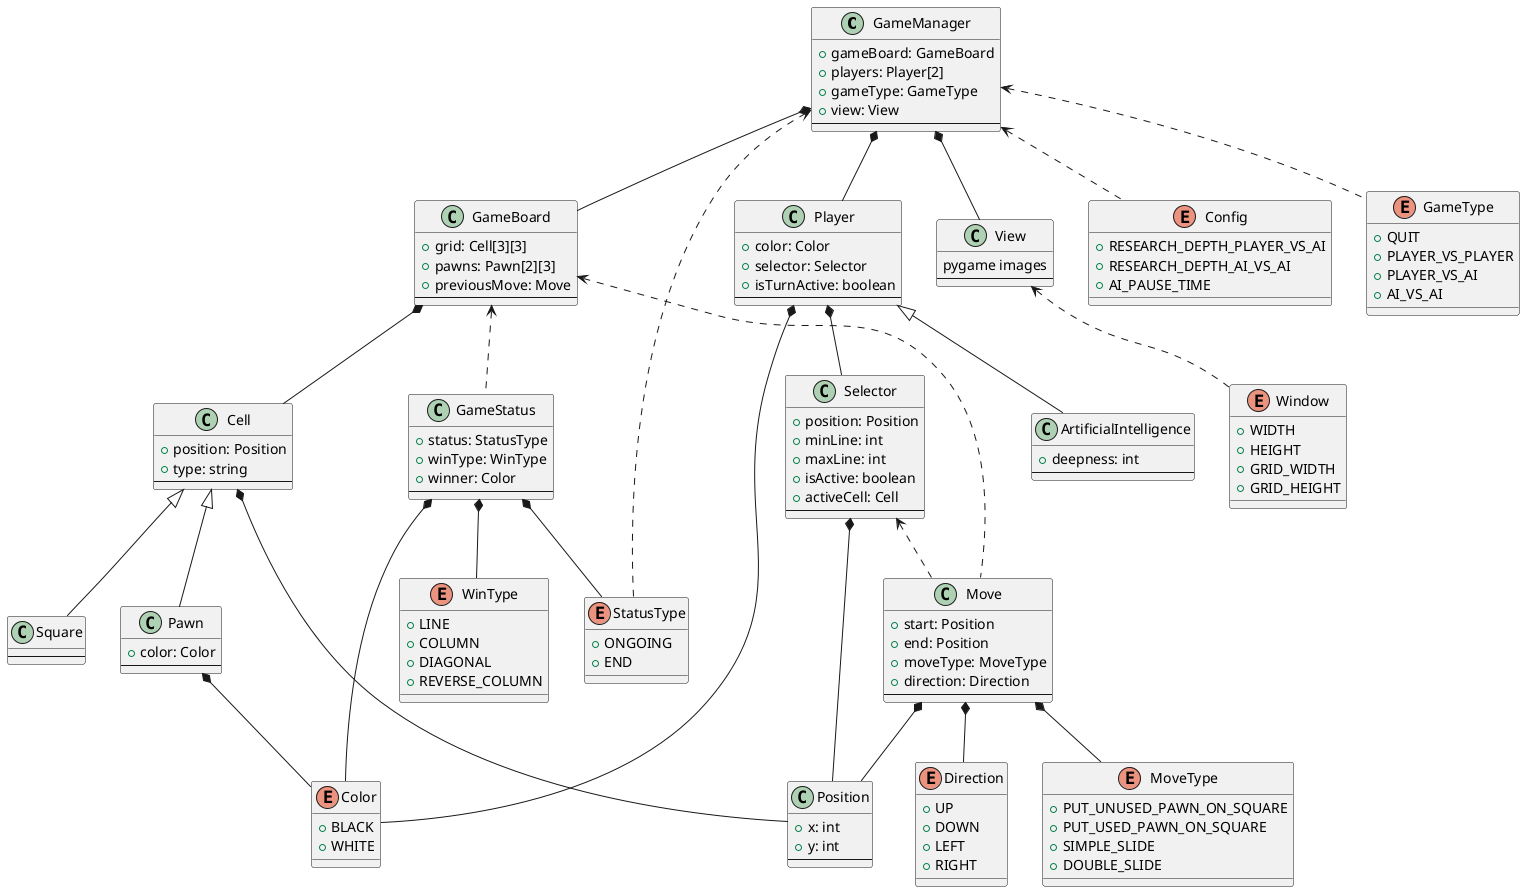 @startuml
class GameManager {
+ gameBoard: GameBoard
+ players: Player[2]
+ gameType: GameType
+ view: View
---
}
class GameBoard {
+ grid: Cell[3][3]
+ pawns: Pawn[2][3]
+ previousMove: Move
---
}
class Player {
+ color: Color
+ selector: Selector
+ isTurnActive: boolean
---
}
class ArtificialIntelligence extends Player {
+ deepness: int
---
}
class View {
pygame images
---
}
class Cell {
+ position: Position
+ type: string
---
}
class Square extends Cell {
---
}
class Pawn extends Cell {
+ color: Color
---
}
class Selector {
+ position: Position
+ minLine: int
+ maxLine: int
+ isActive: boolean
+ activeCell: Cell
---
}
class Position {
+ x: int
+ y: int
---
}
enum Color {
+ BLACK
+ WHITE
}
enum Config {
+ RESEARCH_DEPTH_PLAYER_VS_AI
+ RESEARCH_DEPTH_AI_VS_AI
+ AI_PAUSE_TIME
}
enum Direction {
+ UP
+ DOWN
+ LEFT
+ RIGHT
}
class GameStatus {
+ status: StatusType
+ winType: WinType
+ winner: Color
---
}
enum GameType {
+ QUIT
+ PLAYER_VS_PLAYER
+ PLAYER_VS_AI
+ AI_VS_AI
}
class Move {
+ start: Position
+ end: Position
+ moveType: MoveType
+ direction: Direction
---
}
enum MoveType {
+ PUT_UNUSED_PAWN_ON_SQUARE
+ PUT_USED_PAWN_ON_SQUARE
+ SIMPLE_SLIDE
+ DOUBLE_SLIDE
}
enum StatusType {
+ ONGOING
+ END
}
enum Window {
+ WIDTH
+ HEIGHT
+ GRID_WIDTH
+ GRID_HEIGHT
}
enum WinType {
+ LINE
+ COLUMN
+ DIAGONAL
+ REVERSE_COLUMN
}

GameManager *-- GameBoard
GameManager *-- Player
GameManager *-- View
GameBoard *-- Cell
Player *-- Selector
Player *-- Color
Cell *-- Position
Pawn *-- Color
Selector *-- Position
GameStatus *-- Color
GameStatus *-- StatusType
GameStatus *-- WinType
Move *-- Position
Move *-- MoveType
Move *-- Direction

GameManager <.. Config
GameManager <.. GameType
GameManager <.. StatusType
View <.. Window
GameBoard <.. GameStatus
GameBoard <.. Move
Selector <.. Move
@enduml